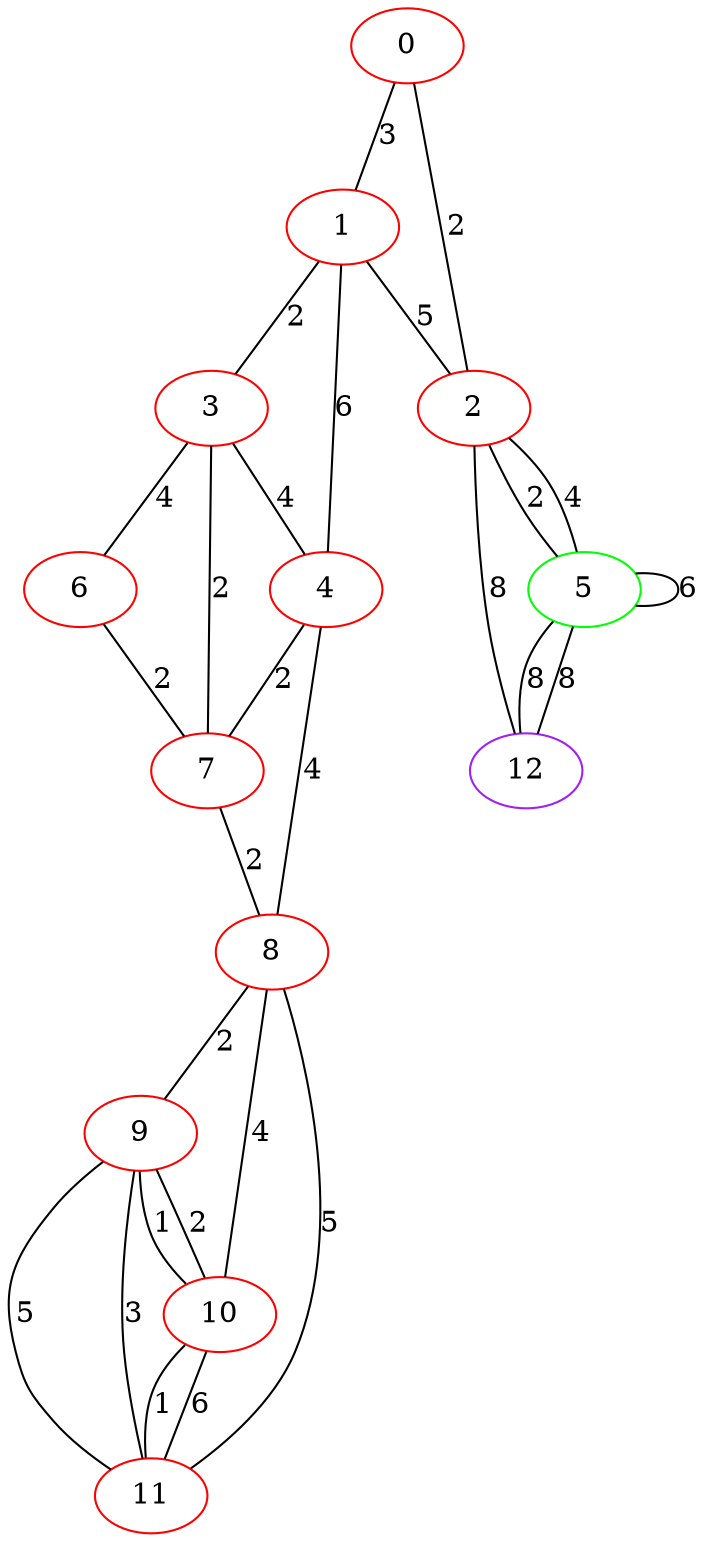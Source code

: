 graph "" {
0 [color=red, weight=1];
1 [color=red, weight=1];
2 [color=red, weight=1];
3 [color=red, weight=1];
4 [color=red, weight=1];
5 [color=green, weight=2];
6 [color=red, weight=1];
7 [color=red, weight=1];
8 [color=red, weight=1];
9 [color=red, weight=1];
10 [color=red, weight=1];
11 [color=red, weight=1];
12 [color=purple, weight=4];
0 -- 1  [key=0, label=3];
0 -- 2  [key=0, label=2];
1 -- 2  [key=0, label=5];
1 -- 3  [key=0, label=2];
1 -- 4  [key=0, label=6];
2 -- 12  [key=0, label=8];
2 -- 5  [key=0, label=4];
2 -- 5  [key=1, label=2];
3 -- 4  [key=0, label=4];
3 -- 6  [key=0, label=4];
3 -- 7  [key=0, label=2];
4 -- 8  [key=0, label=4];
4 -- 7  [key=0, label=2];
5 -- 12  [key=0, label=8];
5 -- 12  [key=1, label=8];
5 -- 5  [key=0, label=6];
6 -- 7  [key=0, label=2];
7 -- 8  [key=0, label=2];
8 -- 9  [key=0, label=2];
8 -- 10  [key=0, label=4];
8 -- 11  [key=0, label=5];
9 -- 10  [key=0, label=1];
9 -- 10  [key=1, label=2];
9 -- 11  [key=0, label=5];
9 -- 11  [key=1, label=3];
10 -- 11  [key=0, label=6];
10 -- 11  [key=1, label=1];
}
